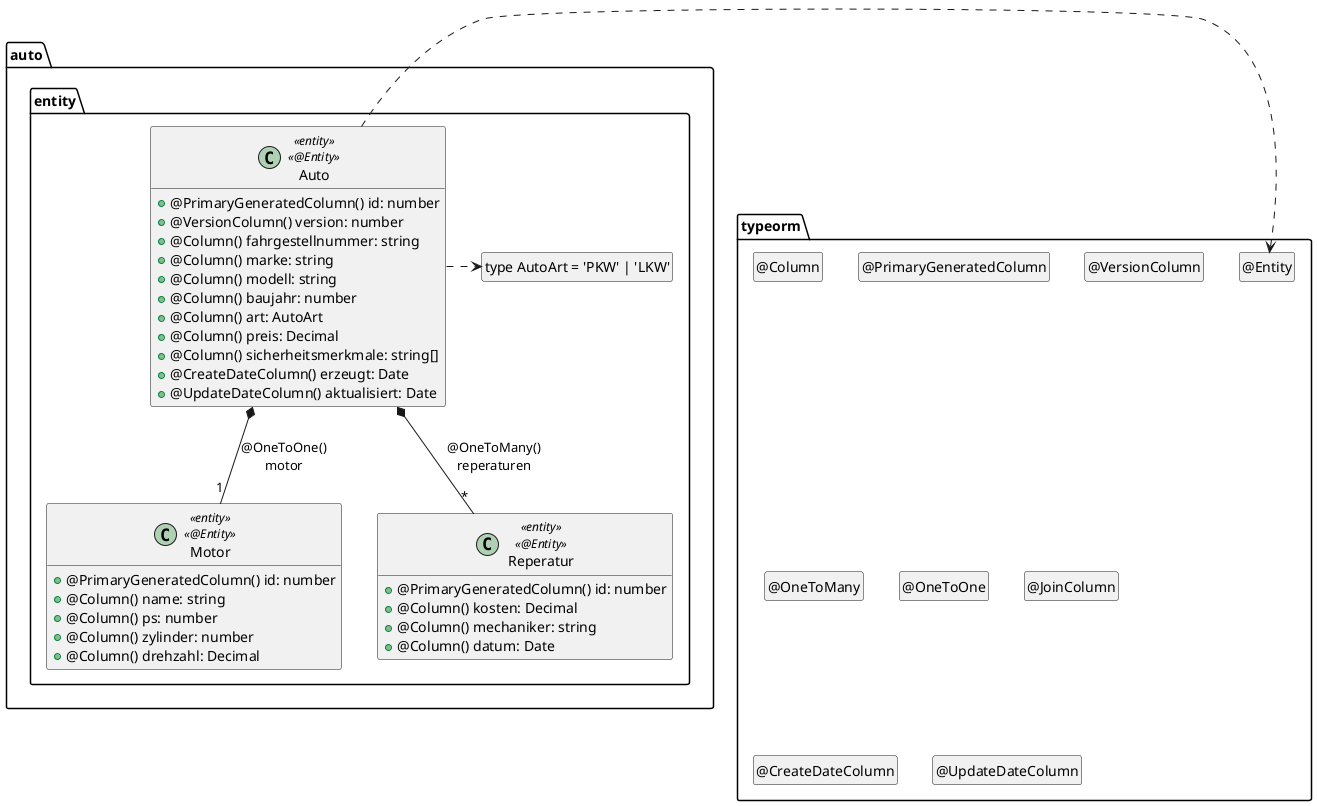 @startuml Entity

package typeorm {
  class "@Entity" as Entity
  hide Entity circle
  class "@Column" as Column
  hide Column circle
  class "@PrimaryGeneratedColumn" as PrimaryGeneratedColumn
  hide PrimaryGeneratedColumn circle
  class "@VersionColumn" as VersionColumn
  hide VersionColumn circle
  class "@OneToMany" as OneToMany
  hide OneToMany circle
  class "@OneToOne" as OneToOne
  hide OneToOne circle
  class "@JoinColumn" as JoinColumn
  hide JoinColumn circle
  class "@CreateDateColumn" as CreateDateColumn
  hide CreateDateColumn circle
  class "@UpdateDateColumn" as UpdateDateColumn
  hide UpdateDateColumn circle
}

package auto.entity {
  class "type AutoArt = 'PKW' | 'LKW'" as AutoArt
  hide AutoArt circle

  class Auto <<entity>> <<@Entity>> {
    +@PrimaryGeneratedColumn() id: number
    +@VersionColumn() version: number
    +@Column() fahrgestellnummer: string
    +@Column() marke: string
    +@Column() modell: string
    +@Column() baujahr: number
    +@Column() art: AutoArt
    +@Column() preis: Decimal
    +@Column() sicherheitsmerkmale: string[]
    +@CreateDateColumn() erzeugt: Date
    +@UpdateDateColumn() aktualisiert: Date
  }

  class Motor <<entity>> <<@Entity>> {
    +@PrimaryGeneratedColumn() id: number
    +@Column() name: string
    +@Column() ps: number
    +@Column() zylinder: number
    +@Column() drehzahl: Decimal
  }

  class Reperatur <<entity>> <<@Entity>> {
    +@PrimaryGeneratedColumn() id: number
    +@Column() kosten: Decimal
    +@Column() mechaniker: string
    +@Column() datum: Date
  }
  
  Auto *-- "1" Motor : @OneToOne()\nmotor
  Auto *-- "*" Reperatur : @OneToMany()\nreperaturen

  Auto .right.> Entity
  Auto .right.> AutoArt
}

hide empty members

@enduml

